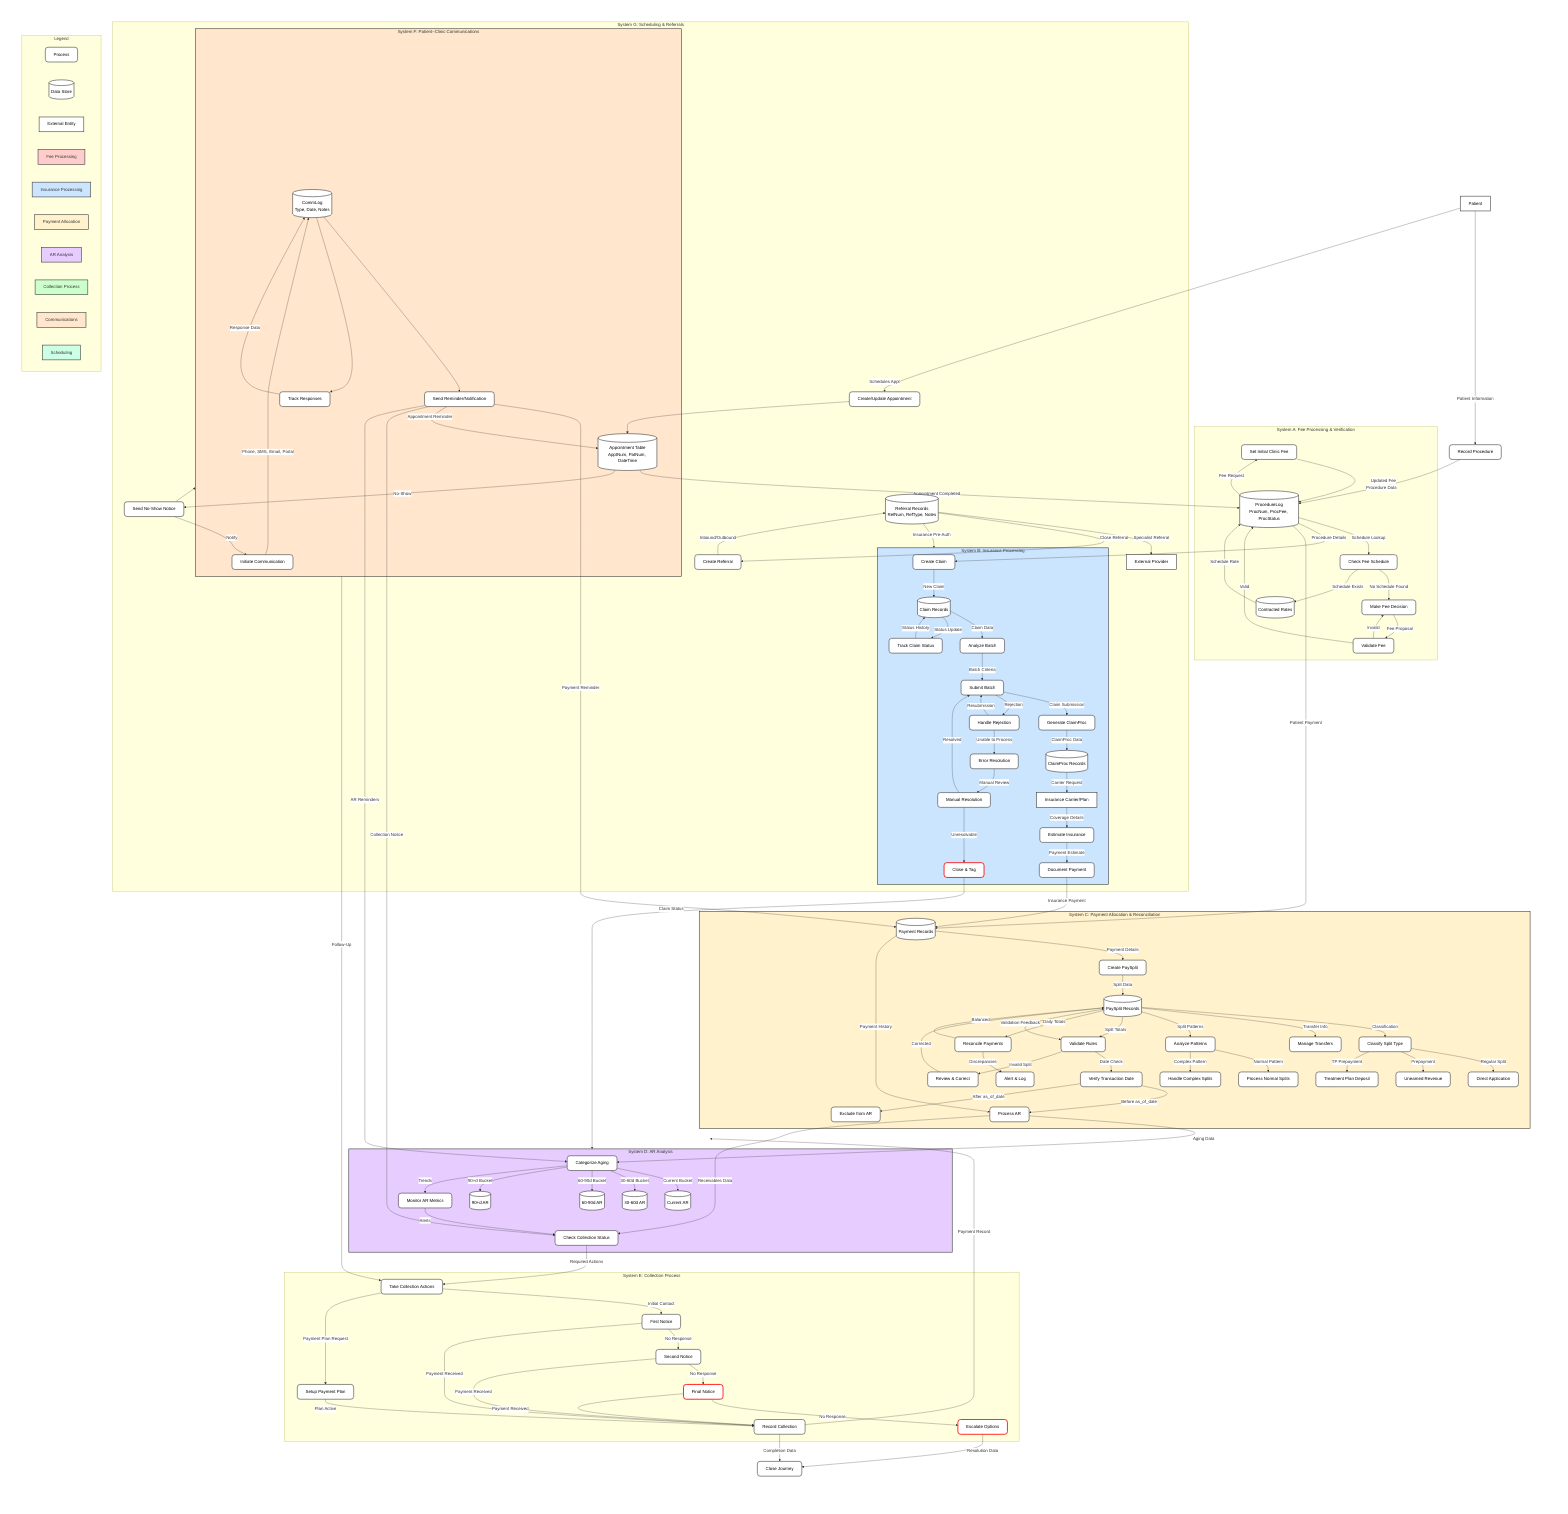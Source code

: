 ---
config:
  flowchart:
    diagramPadding: 80
    nodeSpacing: 65
    rankSpacing: 50
    curve: basis
  themeVariables:
    fontSize: 16px
    fontFamily: Arial
    primaryColor: '#333333'
    primaryTextColor: '#ffffff'
    primaryBorderColor: '#000000'
    lineColor: '#333333'
    edgeLabelBackground: '#ffffff'
    tertiaryColor: '#fff'
  layout: fixed
---
flowchart TB
 subgraph FeeProcessing["System A: Fee Processing & Verification"]
        C["Set Initial Clinic Fee"]
        ProcLog[("ProcedureLog<br>ProcNum, ProcFee, ProcStatus")]
        D["Check Fee Schedule"]
        E["Make Fee Decision"]
        F[("Contracted Rates")]
        FV["Validate Fee"]
  end
 subgraph InsuranceProcessing["System B: Insurance Processing"]
        I["Create Claim"]
        ClaimStore[("Claim Records")]
        BA["Analyze Batch"]
        BS["Submit Batch"]
        J["Generate ClaimProc"]
        CP[("ClaimProc Records")]
        K["Insurance Carrier/Plan"]
        L["Estimate Insurance"]
        M["Document Payment"]
        CST["Track Claim Status"]
        RE["Handle Rejection"]
        ErrorResolution["Error Resolution"]
        MR["Manual Resolution"]
        CT["Close & Tag"]
  end
 subgraph PaymentAllocation["System C: Payment Allocation & Reconciliation"]
        P[("Payment Records")]
        PS["Create PaySplit"]
        PSStore[("PaySplit Records")]
        ST["Classify Split Type"]
        T0["Direct Application"]
        T288["Unearned Revenue"]
        T439["Treatment Plan Deposit"]
        TR["Manage Transfers"]
        SP["Analyze Patterns"]
        NS["Process Normal Splits"]
        CS["Handle Complex Splits"]
        VR["Validate Rules"]
        TD["Verify Transaction Date"]
        AR["Process AR"]
        EX["Exclude from AR"]
        RC["Reconcile Payments"]
        AL["Alert & Log"]
        RV["Review & Correct"]
  end
 subgraph ARAnalysis["System D: AR Analysis"]
        AG["Categorize Aging"]
        A1[("Current AR")]
        A2[("30-60d AR")]
        A3[("60-90d AR")]
        A4[("90+d AR")]
        ARM["Monitor AR Metrics"]
        CS2["Check Collection Status"]
  end
 subgraph CollectionProcess["System E: Collection Process"]
        CA["Take Collection Actions"]
        IC["First Notice"]
        SR["Second Notice"]
        FR["Final Notice"]
        ESC["Escalate Options"]
        COL["Record Collection"]
        PP["Setup Payment Plan"]
  end
 subgraph PatientCommunications["System F: Patient–Clinic Communications"]
        PC2[("CommLog<br>Type, Date, Notes")]
        PC1["Initiate Communication"]
        PC3["Send Reminder/Notification"]
        G2[("Appointment Table<br>ApptNum, PatNum, DateTime")]
        PC4["Track Responses"]
  end
 subgraph SchedulingReferrals["System G: Scheduling & Referrals"]
        G1["Create/Update Appointment"]
        G3["Send No-Show Notice"]
        PatientCommunications
        G5[("Referral Records<br>RefNum, RefType, Notes")]
        G4["Create Referral"]
        ExternalProvider["External Provider"]
        InsuranceProcessing
  end
 subgraph Legend["Legend"]
    direction LR
        Process["Process"]
        DataStore[("Data Store")]
        Entity["External Entity"]
        SystemA["Fee Processing"]
        SystemB["Insurance Processing"]
        SystemC["Payment Allocation"]
        SystemD["AR Analysis"]
        SystemE["Collection Process"]
        SystemF["Communications"]
        SystemG["Scheduling"]
  end
    A["Patient"] -- Patient Information --> B["Record Procedure"]
    B -- Procedure Data --> ProcLog
    ProcLog -- Fee Request --> C
    C -- Updated Fee --> ProcLog
    ProcLog -- Schedule Lookup --> D
    D -- No Schedule Found --> E
    D -- Schedule Exists --> F
    F -- Schedule Rate --> ProcLog
    E -- Fee Proposal --> FV
    FV -- Invalid --> E
    FV -- Valid --> ProcLog
    ProcLog -- Procedure Details --> I
    I -- New Claim --> ClaimStore
    ClaimStore -- Claim Data --> BA
    BA -- Batch Criteria --> BS
    BS -- Claim Submission --> J
    J -- ClaimProc Data --> CP
    CP -- Carrier Request --> K
    K -- Coverage Details --> L
    L -- Payment Estimate --> M
    ClaimStore -- Status Update --> CST
    CST -- Status History --> ClaimStore
    BS -- Rejection --> RE
    RE -- Resubmission --> BS
    RE -- Unable to Process --> ErrorResolution
    ErrorResolution -- Manual Review --> MR
    MR -- Resolved --> BS
    MR -- Unresolvable --> CT
    M -- Insurance Payment --> P
    ProcLog -- Patient Payment --> P
    P -- Payment Details --> PS
    PS -- Split Data --> PSStore
    PSStore -- Classification --> ST
    ST -- Regular Split --> T0
    ST -- Prepayment --> T288
    ST -- TP Prepayment --> T439
    PSStore -- Transfer Info --> TR
    PSStore -- Split Patterns --> SP
    SP -- Normal Pattern --> NS
    SP -- Complex Pattern --> CS
    PSStore -- Split Totals --> VR
    VR -- Date Check --> TD
    TD -- Before as_of_date --> AR
    TD -- After as_of_date --> EX
    VR <-- Validation Feedback --> PSStore
    P -- Payment History --> AR
    PSStore -- Daily Totals --> RC
    RC -- Discrepancies --> AL
    RC -- Balanced --> PSStore
    VR -- Invalid Split --> RV
    RV -- Corrected --> PSStore
    AR -- Aging Data --> AG
    AG -- Current Bucket --> A1
    AG -- "30-60d Bucket" --> A2
    AG -- "60-90d Bucket" --> A3
    AG -- 90+d Bucket --> A4
    AG -- Trends --> ARM
    ARM -- Alerts --> CS2
    AR -- Receivables Data --> CS2
    CS2 -- Required Actions --> CA
    CA -- Initial Contact --> IC
    IC -- No Response --> SR
    SR -- No Response --> FR
    FR -- No Response --> ESC
    IC -- Payment Received --> COL
    SR -- Payment Received --> COL
    FR -- Payment Received --> COL
    CA -- Payment Plan Request --> PP
    PP -- Plan Active --> COL
    PC1 -- Phone, SMS, Email, Portal --> PC2
    PC2 --> PC3 & PC4
    PC3 -- Payment Reminder --> P
    PC3 -- Appointment Reminder --> G2
    PC3 -- Collection Notice --> CS2
    PC4 -- Response Data --> PC2
    G1 --> G2
    G2 -- Appointment Completed --> ProcLog
    G2 -- "No-Show" --> G3
    G3 --> PatientCommunications
    G4 -- Inbound/Outbound --> G5
    G5 -- Specialist Referral --> ExternalProvider
    G5 -- "Insurance Pre-Auth" --> InsuranceProcessing
    G5 -- Close Referral --> G4
    A -- Schedules Appt --> G1
    PatientCommunications -- "Follow-Up" --> CA
    G3 -- Notify --> PC1
    PC3 -- AR Reminders --> AG
    COL -- Payment Record --> PaymentAllocation
    CT -- Claim Status --> ARAnalysis
    COL -- Completion Data --> X["Close Journey"]
    ESC -- Resolution Data --> X
     A:::entityStyle
     B:::processStyle
     ProcLog:::datastoreStyle
     C:::processStyle
     D:::processStyle
     E:::processStyle
     F:::datastoreStyle
     FV:::processStyle
     I:::processStyle
     ClaimStore:::datastoreStyle
     BA:::processStyle
     BS:::processStyle
     J:::processStyle
     CP:::datastoreStyle
     K:::entityStyle
     L:::processStyle
     M:::processStyle
     CST:::processStyle
     RE:::processStyle
     ErrorResolution:::processStyle
     MR:::processStyle
     CT:::processStyle
     CT:::criticalPath
     P:::datastoreStyle
     PS:::processStyle
     PSStore:::datastoreStyle
     ST:::processStyle
     T0:::processStyle
     T288:::processStyle
     T439:::processStyle
     TR:::processStyle
     SP:::processStyle
     NS:::processStyle
     CS:::processStyle
     VR:::processStyle
     TD:::processStyle
     AR:::processStyle
     EX:::processStyle
     RC:::processStyle
     AL:::processStyle
     RV:::processStyle
     AG:::processStyle
     A1:::datastoreStyle
     A2:::datastoreStyle
     A3:::datastoreStyle
     A4:::datastoreStyle
     ARM:::processStyle
     CS2:::processStyle
     CA:::processStyle
     IC:::processStyle
     SR:::processStyle
     FR:::processStyle
     FR:::criticalPath
     ESC:::processStyle
     ESC:::criticalPath
     COL:::processStyle
     PP:::processStyle
     PC1:::processStyle
     PC2:::datastoreStyle
     PC3:::processStyle
     G2:::datastoreStyle
     PC4:::processStyle
     G1:::processStyle
     G3:::processStyle
     PatientCommunications:::communicationsStyle
     G4:::processStyle
     G5:::datastoreStyle
     ExternalProvider:::entityStyle
     InsuranceProcessing:::insuranceProcessingStyle
     PaymentAllocation:::paymentAllocationStyle
     ARAnalysis:::arAnalysisStyle
     X:::processStyle
     Process:::processStyle
     DataStore:::datastoreStyle
     Entity:::entityStyle
     SystemA:::feeProcessingStyle
     SystemB:::insuranceProcessingStyle
     SystemC:::paymentAllocationStyle
     SystemD:::arAnalysisStyle
     SystemE:::collectionProcessStyle
     SystemF:::communicationsStyle
     SystemG:::schedulingStyle
    classDef entityStyle stroke:#333,stroke-width:2px,fill:#fff,color:#000
    classDef datastoreStyle stroke:#333,stroke-width:2px,fill:#fff,color:#000,shape:cylinder
    classDef processStyle stroke:#333,stroke-width:2px,fill:#fff,color:#000,rx:10,ry:10
    classDef feeProcessingStyle fill:#ffcccc,stroke:#333,stroke-width:2px
    classDef insuranceProcessingStyle fill:#cce5ff,stroke:#333,stroke-width:2px
    classDef paymentAllocationStyle fill:#fff2cc,stroke:#333,stroke-width:2px
    classDef arAnalysisStyle fill:#e6ccff,stroke:#333,stroke-width:2px
    classDef collectionProcessStyle fill:#ccffcc,stroke:#333,stroke-width:2px
    classDef communicationsStyle fill:#ffe6cc,stroke:#333,stroke-width:2px
    classDef schedulingStyle fill:#ccffe6,stroke:#333,stroke-width:2px
    classDef criticalPath stroke:#ff0000,stroke-width:3px